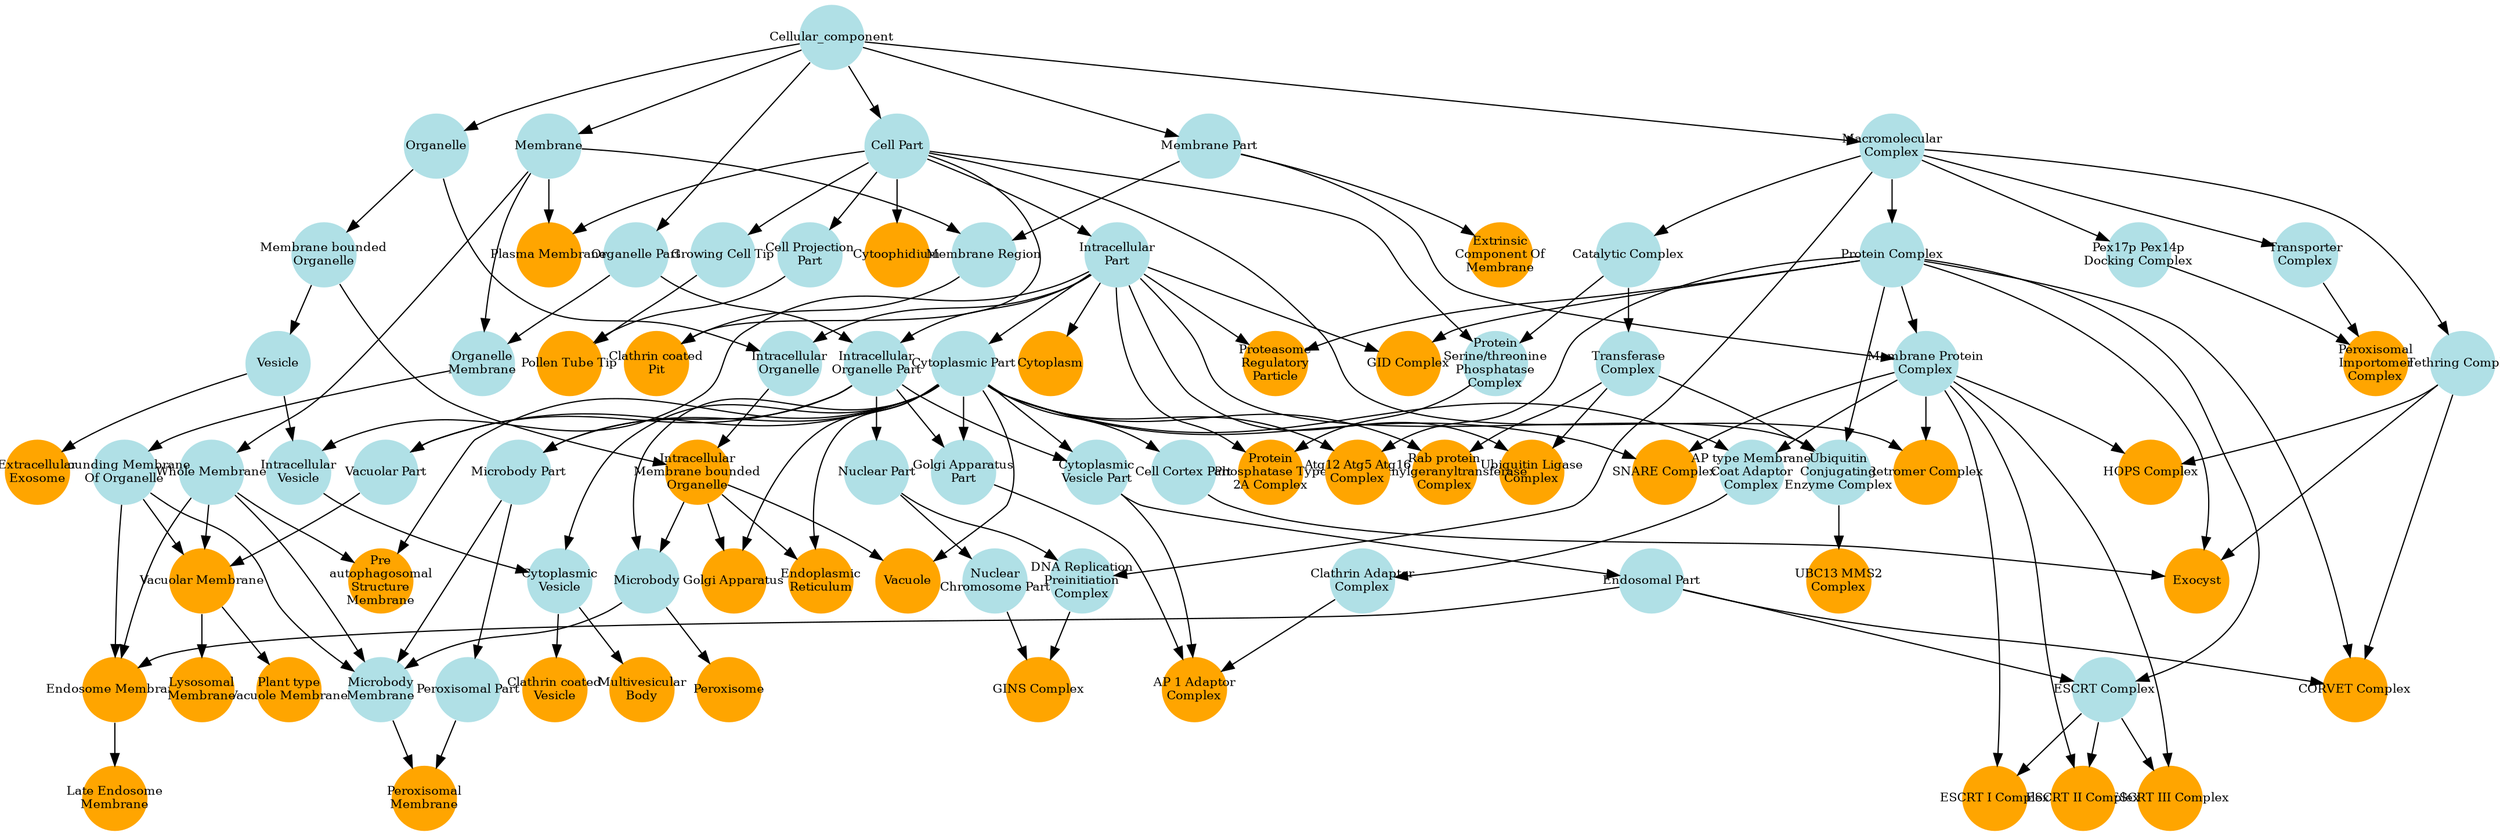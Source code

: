 digraph {
1 [style="filled", fixedsize="true", fontsize="10", shape="circle", width="0.75", fillcolor="powderblue", label="Cellular_component", color="transparent"];
2 [style="filled", fixedsize="true", fontsize="10", shape="circle", width="0.75", fillcolor="powderblue", label="Cell Part", color="transparent"];
3 [style="filled", fixedsize="true", fontsize="10", shape="circle", width="0.75", fillcolor="powderblue", label="Intracellular
Part", color="transparent"];
4 [style="filled", fixedsize="true", fontsize="10", shape="circle", width="0.75", fillcolor="powderblue", label="Cytoplasmic Part", color="transparent"];
5 [style="filled", fixedsize="true", fontsize="10", shape="circle", width="0.75", fillcolor="powderblue", label="Organelle Part", color="transparent"];
6 [style="filled", fixedsize="true", fontsize="10", shape="circle", width="0.75", fillcolor="powderblue", label="Intracellular
Organelle Part", color="transparent"];
7 [style="filled", fixedsize="true", fontsize="10", shape="circle", width="0.75", fillcolor="powderblue", label="Cytoplasmic
Vesicle Part", color="transparent"];
8 [style="filled", fixedsize="true", fontsize="10", shape="circle", width="0.75", fillcolor="powderblue", label="Endosomal Part", color="transparent"];
9 [style="filled", fixedsize="true", fontsize="10", shape="circle", width="0.75", fillcolor="powderblue", label="Membrane", color="transparent"];
10 [style="filled", fixedsize="true", fontsize="10", shape="circle", width="0.75", fillcolor="powderblue", label="Organelle
Membrane", color="transparent"];
11 [style="filled", fixedsize="true", fontsize="10", shape="circle", width="0.75", fillcolor="powderblue", label="Bounding Membrane
Of Organelle", color="transparent"];
12 [style="filled", fixedsize="true", fontsize="10", shape="circle", width="0.75", fillcolor="powderblue", label="Whole Membrane", color="transparent"];
13 [style="filled", fixedsize="true", fontsize="10", shape="circle", width="0.75", fillcolor="orange", label="Endosome Membrane", color="transparent"];
14 [style="filled", fixedsize="true", fontsize="10", shape="circle", width="0.75", fillcolor="orange", label="Late Endosome
Membrane", color="transparent"];
15 [style="filled", fixedsize="true", fontsize="10", shape="circle", width="0.75", fillcolor="powderblue", label="Organelle", color="transparent"];
16 [style="filled", fixedsize="true", fontsize="10", shape="circle", width="0.75", fillcolor="powderblue", label="Membrane bounded
Organelle", color="transparent"];
17 [style="filled", fixedsize="true", fontsize="10", shape="circle", width="0.75", fillcolor="powderblue", label="Intracellular
Organelle", color="transparent"];
18 [style="filled", fixedsize="true", fontsize="10", shape="circle", width="0.75", fillcolor="orange", label="Intracellular
Membrane bounded
Organelle", color="transparent"];
19 [style="filled", fixedsize="true", fontsize="10", shape="circle", width="0.75", fillcolor="powderblue", label="Microbody", color="transparent"];
20 [style="filled", fixedsize="true", fontsize="10", shape="circle", width="0.75", fillcolor="orange", label="Peroxisome", color="transparent"];
21 [style="filled", fixedsize="true", fontsize="10", shape="circle", width="0.75", fillcolor="powderblue", label="Macromolecular
Complex", color="transparent"];
22 [style="filled", fixedsize="true", fontsize="10", shape="circle", width="0.75", fillcolor="powderblue", label="Protein Complex", color="transparent"];
23 [style="filled", fixedsize="true", fontsize="10", shape="circle", width="0.75", fillcolor="powderblue", label="Catalytic Complex", color="transparent"];
24 [style="filled", fixedsize="true", fontsize="10", shape="circle", width="0.75", fillcolor="powderblue", label="Transferase
Complex", color="transparent"];
25 [style="filled", fixedsize="true", fontsize="10", shape="circle", width="0.75", fillcolor="powderblue", label="Ubiquitin
Conjugating
Enzyme Complex", color="transparent"];
26 [style="filled", fixedsize="true", fontsize="10", shape="circle", width="0.75", fillcolor="orange", label="UBC13 MMS2
Complex", color="transparent"];
27 [style="filled", fixedsize="true", fontsize="10", shape="circle", width="0.75", fillcolor="powderblue", label="Vesicle", color="transparent"];
28 [style="filled", fixedsize="true", fontsize="10", shape="circle", width="0.75", fillcolor="powderblue", label="Intracellular
Vesicle", color="transparent"];
29 [style="filled", fixedsize="true", fontsize="10", shape="circle", width="0.75", fillcolor="powderblue", label="Cytoplasmic
Vesicle", color="transparent"];
30 [style="filled", fixedsize="true", fontsize="10", shape="circle", width="0.75", fillcolor="orange", label="GID Complex", color="transparent"];
31 [style="filled", fixedsize="true", fontsize="10", shape="circle", width="0.75", fillcolor="orange", label="Multivesicular
Body", color="transparent"];
32 [style="filled", fixedsize="true", fontsize="10", shape="circle", width="0.75", fillcolor="orange", label="Rab protein
Geranylgeranyltransferase
Complex", color="transparent"];
33 [style="filled", fixedsize="true", fontsize="10", shape="circle", width="0.75", fillcolor="orange", label="Extracellular
Exosome", color="transparent"];
34 [style="filled", fixedsize="true", fontsize="10", shape="circle", width="0.75", fillcolor="powderblue", label="Vacuolar Part", color="transparent"];
35 [style="filled", fixedsize="true", fontsize="10", shape="circle", width="0.75", fillcolor="orange", label="Vacuolar Membrane", color="transparent"];
36 [style="filled", fixedsize="true", fontsize="10", shape="circle", width="0.75", fillcolor="orange", label="Plant type
Vacuole Membrane", color="transparent"];
37 [style="filled", fixedsize="true", fontsize="10", shape="circle", width="0.75", fillcolor="orange", label="Ubiquitin Ligase
Complex", color="transparent"];
38 [style="filled", fixedsize="true", fontsize="10", shape="circle", width="0.75", fillcolor="orange", label="Plasma Membrane", color="transparent"];
39 [style="filled", fixedsize="true", fontsize="10", shape="circle", width="0.75", fillcolor="powderblue", label="Membrane Part", color="transparent"];
40 [style="filled", fixedsize="true", fontsize="10", shape="circle", width="0.75", fillcolor="orange", label="Extrinsic
Component Of
Membrane", color="transparent"];
41 [style="filled", fixedsize="true", fontsize="10", shape="circle", width="0.75", fillcolor="powderblue", label="Cell Cortex Part", color="transparent"];
42 [style="filled", fixedsize="true", fontsize="10", shape="circle", width="0.75", fillcolor="powderblue", label="Tethring Complex", color="transparent"];
43 [style="filled", fixedsize="true", fontsize="10", shape="circle", width="0.75", fillcolor="orange", label="Exocyst", color="transparent"];
44 [style="filled", fixedsize="true", fontsize="10", shape="circle", width="0.75", fillcolor="powderblue", label="Microbody Part", color="transparent"];
45 [style="filled", fixedsize="true", fontsize="10", shape="circle", width="0.75", fillcolor="powderblue", label="Microbody
Membrane", color="transparent"];
46 [style="filled", fixedsize="true", fontsize="10", shape="circle", width="0.75", fillcolor="powderblue", label="Peroxisomal Part", color="transparent"];
47 [style="filled", fixedsize="true", fontsize="10", shape="circle", width="0.75", fillcolor="orange", label="Peroxisomal
Membrane", color="transparent"];
48 [style="filled", fixedsize="true", fontsize="10", shape="circle", width="0.75", fillcolor="powderblue", label="ESCRT Complex", color="transparent"];
49 [style="filled", fixedsize="true", fontsize="10", shape="circle", width="0.75", fillcolor="powderblue", label="Membrane Protein
Complex", color="transparent"];
50 [style="filled", fixedsize="true", fontsize="10", shape="circle", width="0.75", fillcolor="orange", label="ESCRT III Complex", color="transparent"];
51 [style="filled", fixedsize="true", fontsize="10", shape="circle", width="0.75", fillcolor="orange", label="Lysosomal
Membrane", color="transparent"];
52 [style="filled", fixedsize="true", fontsize="10", shape="circle", width="0.75", fillcolor="orange", label="Pre
autophagosomal
Structure
Membrane", color="transparent"];
53 [style="filled", fixedsize="true", fontsize="10", shape="circle", width="0.75", fillcolor="orange", label="Cytoplasm", color="transparent"];
54 [style="filled", fixedsize="true", fontsize="10", shape="circle", width="0.75", fillcolor="orange", label="Retromer Complex", color="transparent"];
55 [style="filled", fixedsize="true", fontsize="10", shape="circle", width="0.75", fillcolor="orange", label="Clathrin coated
Vesicle", color="transparent"];
56 [style="filled", fixedsize="true", fontsize="10", shape="circle", width="0.75", fillcolor="orange", label="ESCRT I Complex", color="transparent"];
57 [style="filled", fixedsize="true", fontsize="10", shape="circle", width="0.75", fillcolor="orange", label="Endoplasmic
Reticulum", color="transparent"];
58 [style="filled", fixedsize="true", fontsize="10", shape="circle", width="0.75", fillcolor="orange", label="CORVET Complex", color="transparent"];
59 [style="filled", fixedsize="true", fontsize="10", shape="circle", width="0.75", fillcolor="orange", label="Vacuole", color="transparent"];
60 [style="filled", fixedsize="true", fontsize="10", shape="circle", width="0.75", fillcolor="powderblue", label="Nuclear Part", color="transparent"];
61 [style="filled", fixedsize="true", fontsize="10", shape="circle", width="0.75", fillcolor="powderblue", label="DNA Replication
Preinitiation
Complex", color="transparent"];
62 [style="filled", fixedsize="true", fontsize="10", shape="circle", width="0.75", fillcolor="powderblue", label="Nuclear
Chromosome Part", color="transparent"];
63 [style="filled", fixedsize="true", fontsize="10", shape="circle", width="0.75", fillcolor="orange", label="GINS Complex", color="transparent"];
64 [style="filled", fixedsize="true", fontsize="10", shape="circle", width="0.75", fillcolor="powderblue", label="Growing Cell Tip", color="transparent"];
65 [style="filled", fixedsize="true", fontsize="10", shape="circle", width="0.75", fillcolor="powderblue", label="Cell Projection
Part", color="transparent"];
66 [style="filled", fixedsize="true", fontsize="10", shape="circle", width="0.75", fillcolor="orange", label="Pollen Tube Tip", color="transparent"];
67 [style="filled", fixedsize="true", fontsize="10", shape="circle", width="0.75", fillcolor="orange", label="SNARE Complex", color="transparent"];
68 [style="filled", fixedsize="true", fontsize="10", shape="circle", width="0.75", fillcolor="powderblue", label="Membrane Region", color="transparent"];
69 [style="filled", fixedsize="true", fontsize="10", shape="circle", width="0.75", fillcolor="orange", label="Clathrin coated
Pit", color="transparent"];
70 [style="filled", fixedsize="true", fontsize="10", shape="circle", width="0.75", fillcolor="orange", label="Golgi Apparatus", color="transparent"];
71 [style="filled", fixedsize="true", fontsize="10", shape="circle", width="0.75", fillcolor="orange", label="Atg12 Atg5 Atg16
Complex", color="transparent"];
72 [style="filled", fixedsize="true", fontsize="10", shape="circle", width="0.75", fillcolor="orange", label="ESCRT II Complex", color="transparent"];
73 [style="filled", fixedsize="true", fontsize="10", shape="circle", width="0.75", fillcolor="powderblue", label="AP type Membrane
Coat Adaptor
Complex", color="transparent"];
74 [style="filled", fixedsize="true", fontsize="10", shape="circle", width="0.75", fillcolor="powderblue", label="Clathrin Adaptor
Complex", color="transparent"];
75 [style="filled", fixedsize="true", fontsize="10", shape="circle", width="0.75", fillcolor="powderblue", label="Golgi Apparatus
Part", color="transparent"];
76 [style="filled", fixedsize="true", fontsize="10", shape="circle", width="0.75", fillcolor="orange", label="AP 1 Adaptor
Complex", color="transparent"];
77 [style="filled", fixedsize="true", fontsize="10", shape="circle", width="0.75", fillcolor="powderblue", label="Transporter
Complex", color="transparent"];
78 [style="filled", fixedsize="true", fontsize="10", shape="circle", width="0.75", fillcolor="powderblue", label="Pex17p Pex14p
Docking Complex", color="transparent"];
79 [style="filled", fixedsize="true", fontsize="10", shape="circle", width="0.75", fillcolor="orange", label="Peroxisomal
Importomer
Complex", color="transparent"];
80 [style="filled", fixedsize="true", fontsize="10", shape="circle", width="0.75", fillcolor="orange", label="Cytoophidium", color="transparent"];
81 [style="filled", fixedsize="true", fontsize="10", shape="circle", width="0.75", fillcolor="orange", label="HOPS Complex", color="transparent"];
82 [style="filled", fixedsize="true", fontsize="10", shape="circle", width="0.75", fillcolor="orange", label="Proteasome
Regulatory
Particle", color="transparent"];
83 [style="filled", fixedsize="true", fontsize="10", shape="circle", width="0.75", fillcolor="powderblue", label="Protein
Serine/threonine
Phosphatase
Complex", color="transparent"];
84 [style="filled", fixedsize="true", fontsize="10", shape="circle", width="0.75", fillcolor="orange", label="Protein
Phosphatase Type
2A Complex", color="transparent"];
1 -> 2 [color="#000000", lty="solid"];
2 -> 3 [color="#000000", lty="solid"];
3 -> 4 [color="#000000", lty="solid"];
1 -> 5 [color="#000000", lty="solid"];
3 -> 6 [color="#000000", lty="solid"];
5 -> 6 [color="#000000", lty="solid"];
4 -> 7 [color="#000000", lty="solid"];
6 -> 7 [color="#000000", lty="solid"];
7 -> 8 [color="#000000", lty="solid"];
1 -> 9 [color="#000000", lty="solid"];
5 -> 10 [color="#000000", lty="solid"];
9 -> 10 [color="#000000", lty="solid"];
10 -> 11 [color="#000000", lty="solid"];
9 -> 12 [color="#000000", lty="solid"];
8 -> 13 [color="#000000", lty="solid"];
11 -> 13 [color="#000000", lty="solid"];
12 -> 13 [color="#000000", lty="solid"];
13 -> 14 [color="#000000", lty="solid"];
1 -> 15 [color="#000000", lty="solid"];
15 -> 16 [color="#000000", lty="solid"];
3 -> 17 [color="#000000", lty="solid"];
15 -> 17 [color="#000000", lty="solid"];
16 -> 18 [color="#000000", lty="solid"];
17 -> 18 [color="#000000", lty="solid"];
4 -> 19 [color="#000000", lty="solid"];
18 -> 19 [color="#000000", lty="solid"];
19 -> 20 [color="#000000", lty="solid"];
1 -> 21 [color="#000000", lty="solid"];
21 -> 22 [color="#000000", lty="solid"];
21 -> 23 [color="#000000", lty="solid"];
23 -> 24 [color="#000000", lty="solid"];
3 -> 25 [color="#000000", lty="solid"];
22 -> 25 [color="#000000", lty="solid"];
24 -> 25 [color="#000000", lty="solid"];
25 -> 26 [color="#000000", lty="solid"];
16 -> 27 [color="#000000", lty="solid"];
3 -> 28 [color="#000000", lty="solid"];
27 -> 28 [color="#000000", lty="solid"];
4 -> 29 [color="#000000", lty="solid"];
28 -> 29 [color="#000000", lty="solid"];
3 -> 30 [color="#000000", lty="solid"];
22 -> 30 [color="#000000", lty="solid"];
29 -> 31 [color="#000000", lty="solid"];
4 -> 32 [color="#000000", lty="solid"];
24 -> 32 [color="#000000", lty="solid"];
27 -> 33 [color="#000000", lty="solid"];
4 -> 34 [color="#000000", lty="solid"];
6 -> 34 [color="#000000", lty="solid"];
11 -> 35 [color="#000000", lty="solid"];
12 -> 35 [color="#000000", lty="solid"];
34 -> 35 [color="#000000", lty="solid"];
35 -> 36 [color="#000000", lty="solid"];
3 -> 37 [color="#000000", lty="solid"];
24 -> 37 [color="#000000", lty="solid"];
2 -> 38 [color="#000000", lty="solid"];
9 -> 38 [color="#000000", lty="solid"];
1 -> 39 [color="#000000", lty="solid"];
39 -> 40 [color="#000000", lty="solid"];
4 -> 41 [color="#000000", lty="solid"];
21 -> 42 [color="#000000", lty="solid"];
22 -> 43 [color="#000000", lty="solid"];
41 -> 43 [color="#000000", lty="solid"];
42 -> 43 [color="#000000", lty="solid"];
4 -> 44 [color="#000000", lty="solid"];
6 -> 44 [color="#000000", lty="solid"];
11 -> 45 [color="#000000", lty="solid"];
12 -> 45 [color="#000000", lty="solid"];
19 -> 45 [color="#000000", lty="solid"];
44 -> 45 [color="#000000", lty="solid"];
44 -> 46 [color="#000000", lty="solid"];
45 -> 47 [color="#000000", lty="solid"];
46 -> 47 [color="#000000", lty="solid"];
8 -> 48 [color="#000000", lty="solid"];
22 -> 48 [color="#000000", lty="solid"];
22 -> 49 [color="#000000", lty="solid"];
39 -> 49 [color="#000000", lty="solid"];
48 -> 50 [color="#000000", lty="solid"];
49 -> 50 [color="#000000", lty="solid"];
35 -> 51 [color="#000000", lty="solid"];
4 -> 52 [color="#000000", lty="solid"];
12 -> 52 [color="#000000", lty="solid"];
3 -> 53 [color="#000000", lty="solid"];
2 -> 54 [color="#000000", lty="solid"];
49 -> 54 [color="#000000", lty="solid"];
29 -> 55 [color="#000000", lty="solid"];
48 -> 56 [color="#000000", lty="solid"];
49 -> 56 [color="#000000", lty="solid"];
4 -> 57 [color="#000000", lty="solid"];
18 -> 57 [color="#000000", lty="solid"];
8 -> 58 [color="#000000", lty="solid"];
22 -> 58 [color="#000000", lty="solid"];
42 -> 58 [color="#000000", lty="solid"];
4 -> 59 [color="#000000", lty="solid"];
18 -> 59 [color="#000000", lty="solid"];
6 -> 60 [color="#000000", lty="solid"];
21 -> 61 [color="#000000", lty="solid"];
60 -> 61 [color="#000000", lty="solid"];
60 -> 62 [color="#000000", lty="solid"];
61 -> 63 [color="#000000", lty="solid"];
62 -> 63 [color="#000000", lty="solid"];
2 -> 64 [color="#000000", lty="solid"];
2 -> 65 [color="#000000", lty="solid"];
64 -> 66 [color="#000000", lty="solid"];
65 -> 66 [color="#000000", lty="solid"];
4 -> 67 [color="#000000", lty="solid"];
49 -> 67 [color="#000000", lty="solid"];
9 -> 68 [color="#000000", lty="solid"];
39 -> 68 [color="#000000", lty="solid"];
2 -> 69 [color="#000000", lty="solid"];
68 -> 69 [color="#000000", lty="solid"];
4 -> 70 [color="#000000", lty="solid"];
18 -> 70 [color="#000000", lty="solid"];
4 -> 71 [color="#000000", lty="solid"];
22 -> 71 [color="#000000", lty="solid"];
48 -> 72 [color="#000000", lty="solid"];
49 -> 72 [color="#000000", lty="solid"];
4 -> 73 [color="#000000", lty="solid"];
49 -> 73 [color="#000000", lty="solid"];
73 -> 74 [color="#000000", lty="solid"];
4 -> 75 [color="#000000", lty="solid"];
6 -> 75 [color="#000000", lty="solid"];
7 -> 76 [color="#000000", lty="solid"];
74 -> 76 [color="#000000", lty="solid"];
75 -> 76 [color="#000000", lty="solid"];
21 -> 77 [color="#000000", lty="solid"];
21 -> 78 [color="#000000", lty="solid"];
77 -> 79 [color="#000000", lty="solid"];
78 -> 79 [color="#000000", lty="solid"];
2 -> 80 [color="#000000", lty="solid"];
42 -> 81 [color="#000000", lty="solid"];
49 -> 81 [color="#000000", lty="solid"];
3 -> 82 [color="#000000", lty="solid"];
22 -> 82 [color="#000000", lty="solid"];
2 -> 83 [color="#000000", lty="solid"];
23 -> 83 [color="#000000", lty="solid"];
3 -> 84 [color="#000000", lty="solid"];
83 -> 84 [color="#000000", lty="solid"];
}
